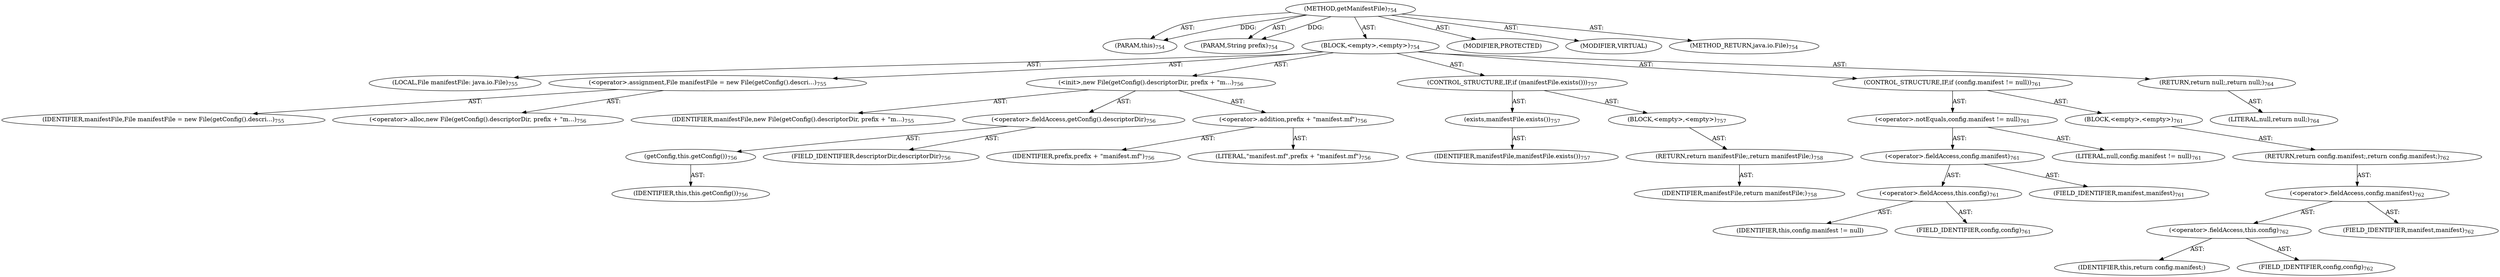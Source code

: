 digraph "getManifestFile" {  
"111669149724" [label = <(METHOD,getManifestFile)<SUB>754</SUB>> ]
"115964117003" [label = <(PARAM,this)<SUB>754</SUB>> ]
"115964117052" [label = <(PARAM,String prefix)<SUB>754</SUB>> ]
"25769803873" [label = <(BLOCK,&lt;empty&gt;,&lt;empty&gt;)<SUB>754</SUB>> ]
"94489280568" [label = <(LOCAL,File manifestFile: java.io.File)<SUB>755</SUB>> ]
"30064771525" [label = <(&lt;operator&gt;.assignment,File manifestFile = new File(getConfig().descri...)<SUB>755</SUB>> ]
"68719477109" [label = <(IDENTIFIER,manifestFile,File manifestFile = new File(getConfig().descri...)<SUB>755</SUB>> ]
"30064771526" [label = <(&lt;operator&gt;.alloc,new File(getConfig().descriptorDir, prefix + &quot;m...)<SUB>756</SUB>> ]
"30064771527" [label = <(&lt;init&gt;,new File(getConfig().descriptorDir, prefix + &quot;m...)<SUB>756</SUB>> ]
"68719477110" [label = <(IDENTIFIER,manifestFile,new File(getConfig().descriptorDir, prefix + &quot;m...)<SUB>755</SUB>> ]
"30064771528" [label = <(&lt;operator&gt;.fieldAccess,getConfig().descriptorDir)<SUB>756</SUB>> ]
"30064771529" [label = <(getConfig,this.getConfig())<SUB>756</SUB>> ]
"68719476764" [label = <(IDENTIFIER,this,this.getConfig())<SUB>756</SUB>> ]
"55834574971" [label = <(FIELD_IDENTIFIER,descriptorDir,descriptorDir)<SUB>756</SUB>> ]
"30064771530" [label = <(&lt;operator&gt;.addition,prefix + &quot;manifest.mf&quot;)<SUB>756</SUB>> ]
"68719477111" [label = <(IDENTIFIER,prefix,prefix + &quot;manifest.mf&quot;)<SUB>756</SUB>> ]
"90194313295" [label = <(LITERAL,&quot;manifest.mf&quot;,prefix + &quot;manifest.mf&quot;)<SUB>756</SUB>> ]
"47244640315" [label = <(CONTROL_STRUCTURE,IF,if (manifestFile.exists()))<SUB>757</SUB>> ]
"30064771531" [label = <(exists,manifestFile.exists())<SUB>757</SUB>> ]
"68719477112" [label = <(IDENTIFIER,manifestFile,manifestFile.exists())<SUB>757</SUB>> ]
"25769803874" [label = <(BLOCK,&lt;empty&gt;,&lt;empty&gt;)<SUB>757</SUB>> ]
"146028888081" [label = <(RETURN,return manifestFile;,return manifestFile;)<SUB>758</SUB>> ]
"68719477113" [label = <(IDENTIFIER,manifestFile,return manifestFile;)<SUB>758</SUB>> ]
"47244640316" [label = <(CONTROL_STRUCTURE,IF,if (config.manifest != null))<SUB>761</SUB>> ]
"30064771532" [label = <(&lt;operator&gt;.notEquals,config.manifest != null)<SUB>761</SUB>> ]
"30064771533" [label = <(&lt;operator&gt;.fieldAccess,config.manifest)<SUB>761</SUB>> ]
"30064771534" [label = <(&lt;operator&gt;.fieldAccess,this.config)<SUB>761</SUB>> ]
"68719477114" [label = <(IDENTIFIER,this,config.manifest != null)> ]
"55834574972" [label = <(FIELD_IDENTIFIER,config,config)<SUB>761</SUB>> ]
"55834574973" [label = <(FIELD_IDENTIFIER,manifest,manifest)<SUB>761</SUB>> ]
"90194313296" [label = <(LITERAL,null,config.manifest != null)<SUB>761</SUB>> ]
"25769803875" [label = <(BLOCK,&lt;empty&gt;,&lt;empty&gt;)<SUB>761</SUB>> ]
"146028888082" [label = <(RETURN,return config.manifest;,return config.manifest;)<SUB>762</SUB>> ]
"30064771535" [label = <(&lt;operator&gt;.fieldAccess,config.manifest)<SUB>762</SUB>> ]
"30064771536" [label = <(&lt;operator&gt;.fieldAccess,this.config)<SUB>762</SUB>> ]
"68719477115" [label = <(IDENTIFIER,this,return config.manifest;)> ]
"55834574974" [label = <(FIELD_IDENTIFIER,config,config)<SUB>762</SUB>> ]
"55834574975" [label = <(FIELD_IDENTIFIER,manifest,manifest)<SUB>762</SUB>> ]
"146028888083" [label = <(RETURN,return null;,return null;)<SUB>764</SUB>> ]
"90194313297" [label = <(LITERAL,null,return null;)<SUB>764</SUB>> ]
"133143986258" [label = <(MODIFIER,PROTECTED)> ]
"133143986259" [label = <(MODIFIER,VIRTUAL)> ]
"128849018908" [label = <(METHOD_RETURN,java.io.File)<SUB>754</SUB>> ]
  "111669149724" -> "115964117003"  [ label = "AST: "] 
  "111669149724" -> "115964117052"  [ label = "AST: "] 
  "111669149724" -> "25769803873"  [ label = "AST: "] 
  "111669149724" -> "133143986258"  [ label = "AST: "] 
  "111669149724" -> "133143986259"  [ label = "AST: "] 
  "111669149724" -> "128849018908"  [ label = "AST: "] 
  "25769803873" -> "94489280568"  [ label = "AST: "] 
  "25769803873" -> "30064771525"  [ label = "AST: "] 
  "25769803873" -> "30064771527"  [ label = "AST: "] 
  "25769803873" -> "47244640315"  [ label = "AST: "] 
  "25769803873" -> "47244640316"  [ label = "AST: "] 
  "25769803873" -> "146028888083"  [ label = "AST: "] 
  "30064771525" -> "68719477109"  [ label = "AST: "] 
  "30064771525" -> "30064771526"  [ label = "AST: "] 
  "30064771527" -> "68719477110"  [ label = "AST: "] 
  "30064771527" -> "30064771528"  [ label = "AST: "] 
  "30064771527" -> "30064771530"  [ label = "AST: "] 
  "30064771528" -> "30064771529"  [ label = "AST: "] 
  "30064771528" -> "55834574971"  [ label = "AST: "] 
  "30064771529" -> "68719476764"  [ label = "AST: "] 
  "30064771530" -> "68719477111"  [ label = "AST: "] 
  "30064771530" -> "90194313295"  [ label = "AST: "] 
  "47244640315" -> "30064771531"  [ label = "AST: "] 
  "47244640315" -> "25769803874"  [ label = "AST: "] 
  "30064771531" -> "68719477112"  [ label = "AST: "] 
  "25769803874" -> "146028888081"  [ label = "AST: "] 
  "146028888081" -> "68719477113"  [ label = "AST: "] 
  "47244640316" -> "30064771532"  [ label = "AST: "] 
  "47244640316" -> "25769803875"  [ label = "AST: "] 
  "30064771532" -> "30064771533"  [ label = "AST: "] 
  "30064771532" -> "90194313296"  [ label = "AST: "] 
  "30064771533" -> "30064771534"  [ label = "AST: "] 
  "30064771533" -> "55834574973"  [ label = "AST: "] 
  "30064771534" -> "68719477114"  [ label = "AST: "] 
  "30064771534" -> "55834574972"  [ label = "AST: "] 
  "25769803875" -> "146028888082"  [ label = "AST: "] 
  "146028888082" -> "30064771535"  [ label = "AST: "] 
  "30064771535" -> "30064771536"  [ label = "AST: "] 
  "30064771535" -> "55834574975"  [ label = "AST: "] 
  "30064771536" -> "68719477115"  [ label = "AST: "] 
  "30064771536" -> "55834574974"  [ label = "AST: "] 
  "146028888083" -> "90194313297"  [ label = "AST: "] 
  "111669149724" -> "115964117003"  [ label = "DDG: "] 
  "111669149724" -> "115964117052"  [ label = "DDG: "] 
}
